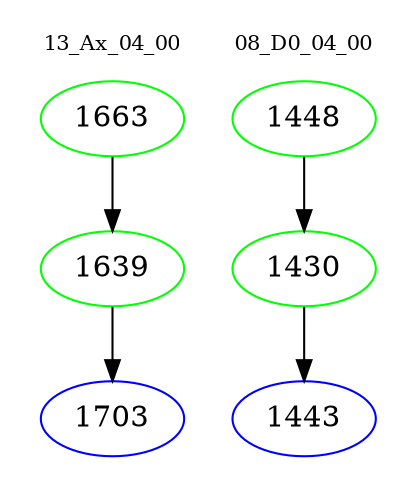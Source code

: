 digraph{
subgraph cluster_0 {
color = white
label = "13_Ax_04_00";
fontsize=10;
T0_1663 [label="1663", color="green"]
T0_1663 -> T0_1639 [color="black"]
T0_1639 [label="1639", color="green"]
T0_1639 -> T0_1703 [color="black"]
T0_1703 [label="1703", color="blue"]
}
subgraph cluster_1 {
color = white
label = "08_D0_04_00";
fontsize=10;
T1_1448 [label="1448", color="green"]
T1_1448 -> T1_1430 [color="black"]
T1_1430 [label="1430", color="green"]
T1_1430 -> T1_1443 [color="black"]
T1_1443 [label="1443", color="blue"]
}
}
